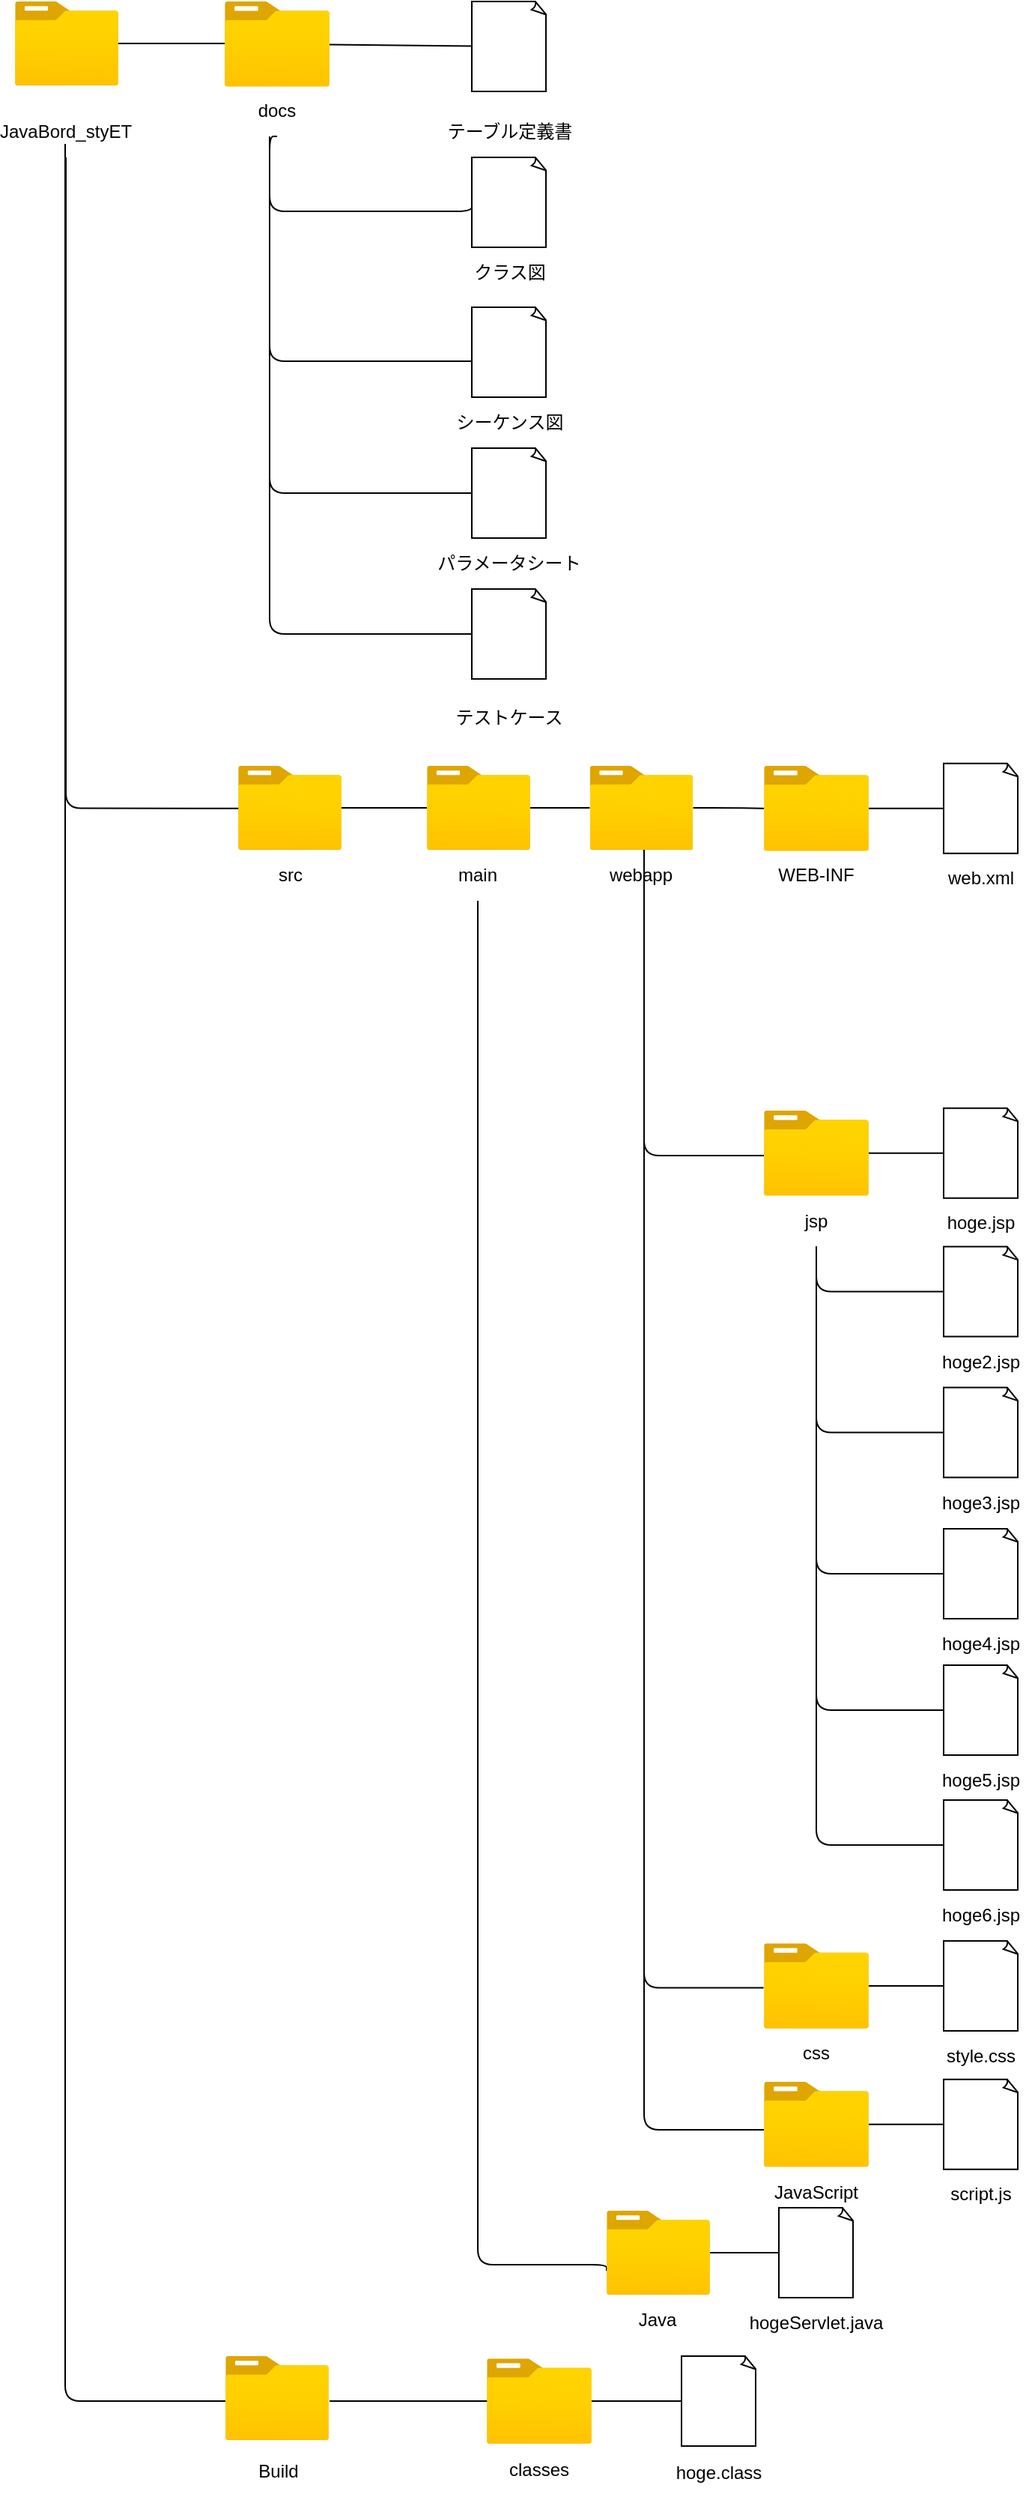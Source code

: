 <mxfile>
    <diagram id="VUF1cZ7XN0DzKbGDe-bg" name="ページ1">
        <mxGraphModel dx="1189" dy="634" grid="1" gridSize="10" guides="1" tooltips="1" connect="1" arrows="1" fold="1" page="1" pageScale="1" pageWidth="827" pageHeight="1169" math="0" shadow="0">
            <root>
                <mxCell id="0"/>
                <mxCell id="1" parent="0"/>
                <mxCell id="10" style="edgeStyle=none;html=1;endArrow=none;endFill=0;" parent="1" source="2" target="6" edge="1">
                    <mxGeometry relative="1" as="geometry">
                        <Array as="points">
                            <mxPoint x="210" y="118"/>
                        </Array>
                    </mxGeometry>
                </mxCell>
                <mxCell id="2" value="" style="aspect=fixed;html=1;points=[];align=center;image;fontSize=12;image=img/lib/azure2/general/Folder_Blank.svg;" parent="1" vertex="1">
                    <mxGeometry x="70" y="90" width="69" height="56.0" as="geometry"/>
                </mxCell>
                <mxCell id="44" style="edgeStyle=orthogonalEdgeStyle;html=1;entryX=0.006;entryY=0.506;entryDx=0;entryDy=0;entryPerimeter=0;endArrow=none;endFill=0;" parent="1" source="5" target="11" edge="1">
                    <mxGeometry relative="1" as="geometry">
                        <Array as="points">
                            <mxPoint x="104" y="628"/>
                        </Array>
                    </mxGeometry>
                </mxCell>
                <mxCell id="5" value="JavaBord_styET" style="text;html=1;strokeColor=none;fillColor=none;align=center;verticalAlign=middle;whiteSpace=wrap;rounded=0;" parent="1" vertex="1">
                    <mxGeometry x="69" y="160" width="70" height="34" as="geometry"/>
                </mxCell>
                <mxCell id="24" style="edgeStyle=none;html=1;endArrow=none;endFill=0;" parent="1" source="6" target="23" edge="1">
                    <mxGeometry relative="1" as="geometry"/>
                </mxCell>
                <mxCell id="6" value="" style="aspect=fixed;html=1;points=[];align=center;image;fontSize=12;image=img/lib/azure2/general/Folder_Blank.svg;" parent="1" vertex="1">
                    <mxGeometry x="210" y="90" width="70" height="56.81" as="geometry"/>
                </mxCell>
                <mxCell id="31" style="edgeStyle=orthogonalEdgeStyle;html=1;entryX=0;entryY=0.5;entryDx=0;entryDy=0;entryPerimeter=0;endArrow=none;endFill=0;" parent="1" source="8" target="30" edge="1">
                    <mxGeometry relative="1" as="geometry">
                        <Array as="points">
                            <mxPoint x="240" y="230"/>
                            <mxPoint x="375" y="230"/>
                        </Array>
                    </mxGeometry>
                </mxCell>
                <mxCell id="39" style="edgeStyle=orthogonalEdgeStyle;html=1;exitX=0.5;exitY=1;exitDx=0;exitDy=0;entryX=0;entryY=0.5;entryDx=0;entryDy=0;entryPerimeter=0;endArrow=none;endFill=0;" parent="1" source="8" target="36" edge="1">
                    <mxGeometry relative="1" as="geometry">
                        <Array as="points">
                            <mxPoint x="240" y="180"/>
                            <mxPoint x="240" y="418"/>
                        </Array>
                    </mxGeometry>
                </mxCell>
                <mxCell id="41" style="edgeStyle=orthogonalEdgeStyle;html=1;entryX=0;entryY=0.5;entryDx=0;entryDy=0;entryPerimeter=0;endArrow=none;endFill=0;" parent="1" source="8" target="40" edge="1">
                    <mxGeometry relative="1" as="geometry">
                        <Array as="points">
                            <mxPoint x="240" y="512"/>
                        </Array>
                    </mxGeometry>
                </mxCell>
                <mxCell id="99" style="edgeStyle=orthogonalEdgeStyle;html=1;exitX=0.5;exitY=1;exitDx=0;exitDy=0;endArrow=none;endFill=0;" parent="1" source="8" edge="1">
                    <mxGeometry relative="1" as="geometry">
                        <mxPoint x="245.049" y="180.073" as="targetPoint"/>
                    </mxGeometry>
                </mxCell>
                <mxCell id="8" value="docs" style="text;html=1;strokeColor=none;fillColor=none;align=center;verticalAlign=middle;whiteSpace=wrap;rounded=0;" parent="1" vertex="1">
                    <mxGeometry x="210" y="146" width="70" height="34" as="geometry"/>
                </mxCell>
                <mxCell id="47" style="edgeStyle=orthogonalEdgeStyle;html=1;endArrow=none;endFill=0;" parent="1" source="11" target="45" edge="1">
                    <mxGeometry relative="1" as="geometry"/>
                </mxCell>
                <mxCell id="11" value="" style="aspect=fixed;html=1;points=[];align=center;image;fontSize=12;image=img/lib/azure2/general/Folder_Blank.svg;" parent="1" vertex="1">
                    <mxGeometry x="219" y="600" width="69" height="56.0" as="geometry"/>
                </mxCell>
                <mxCell id="14" value="src" style="text;html=1;strokeColor=none;fillColor=none;align=center;verticalAlign=middle;whiteSpace=wrap;rounded=0;" parent="1" vertex="1">
                    <mxGeometry x="219" y="656" width="70" height="34" as="geometry"/>
                </mxCell>
                <mxCell id="23" value="" style="whiteSpace=wrap;html=1;shape=mxgraph.basic.document" parent="1" vertex="1">
                    <mxGeometry x="375" y="90" width="50" height="60" as="geometry"/>
                </mxCell>
                <mxCell id="25" value="テーブル定義書" style="text;html=1;strokeColor=none;fillColor=none;align=center;verticalAlign=middle;whiteSpace=wrap;rounded=0;" parent="1" vertex="1">
                    <mxGeometry x="352.5" y="160" width="95" height="34" as="geometry"/>
                </mxCell>
                <mxCell id="30" value="" style="whiteSpace=wrap;html=1;shape=mxgraph.basic.document" parent="1" vertex="1">
                    <mxGeometry x="375" y="194" width="50" height="60" as="geometry"/>
                </mxCell>
                <mxCell id="32" value="クラス図" style="text;html=1;strokeColor=none;fillColor=none;align=center;verticalAlign=middle;whiteSpace=wrap;rounded=0;" parent="1" vertex="1">
                    <mxGeometry x="352.5" y="254" width="95" height="34" as="geometry"/>
                </mxCell>
                <mxCell id="33" value="" style="whiteSpace=wrap;html=1;shape=mxgraph.basic.document" parent="1" vertex="1">
                    <mxGeometry x="375" y="294" width="50" height="60" as="geometry"/>
                </mxCell>
                <mxCell id="34" style="edgeStyle=orthogonalEdgeStyle;html=1;endArrow=none;endFill=0;" parent="1" target="33" edge="1">
                    <mxGeometry relative="1" as="geometry">
                        <mxPoint x="240" y="180" as="sourcePoint"/>
                        <mxPoint x="375" y="240" as="targetPoint"/>
                        <Array as="points">
                            <mxPoint x="240" y="180"/>
                            <mxPoint x="240" y="330"/>
                        </Array>
                    </mxGeometry>
                </mxCell>
                <mxCell id="35" value="シーケンス図" style="text;html=1;strokeColor=none;fillColor=none;align=center;verticalAlign=middle;whiteSpace=wrap;rounded=0;" parent="1" vertex="1">
                    <mxGeometry x="352.5" y="354" width="95" height="34" as="geometry"/>
                </mxCell>
                <mxCell id="36" value="" style="whiteSpace=wrap;html=1;shape=mxgraph.basic.document" parent="1" vertex="1">
                    <mxGeometry x="375" y="388" width="50" height="60" as="geometry"/>
                </mxCell>
                <mxCell id="37" value="パラメータシート" style="text;html=1;strokeColor=none;fillColor=none;align=center;verticalAlign=middle;whiteSpace=wrap;rounded=0;" parent="1" vertex="1">
                    <mxGeometry x="346.25" y="448" width="107.5" height="34" as="geometry"/>
                </mxCell>
                <mxCell id="40" value="" style="whiteSpace=wrap;html=1;shape=mxgraph.basic.document" parent="1" vertex="1">
                    <mxGeometry x="375" y="482" width="50" height="60" as="geometry"/>
                </mxCell>
                <mxCell id="42" value="テストケース" style="text;html=1;strokeColor=none;fillColor=none;align=center;verticalAlign=middle;whiteSpace=wrap;rounded=0;" parent="1" vertex="1">
                    <mxGeometry x="346.25" y="551" width="107.5" height="34" as="geometry"/>
                </mxCell>
                <mxCell id="52" style="edgeStyle=orthogonalEdgeStyle;html=1;endArrow=none;endFill=0;" parent="1" source="45" target="50" edge="1">
                    <mxGeometry relative="1" as="geometry"/>
                </mxCell>
                <mxCell id="45" value="" style="aspect=fixed;html=1;points=[];align=center;image;fontSize=12;image=img/lib/azure2/general/Folder_Blank.svg;" parent="1" vertex="1">
                    <mxGeometry x="345" y="600" width="69" height="56.0" as="geometry"/>
                </mxCell>
                <mxCell id="117" style="edgeStyle=orthogonalEdgeStyle;html=1;entryX=0;entryY=0.714;entryDx=0;entryDy=0;entryPerimeter=0;endArrow=none;endFill=0;" parent="1" source="49" target="113" edge="1">
                    <mxGeometry relative="1" as="geometry">
                        <Array as="points">
                            <mxPoint x="379" y="1600"/>
                            <mxPoint x="465" y="1600"/>
                        </Array>
                    </mxGeometry>
                </mxCell>
                <mxCell id="49" value="main" style="text;html=1;strokeColor=none;fillColor=none;align=center;verticalAlign=middle;whiteSpace=wrap;rounded=0;" parent="1" vertex="1">
                    <mxGeometry x="344" y="656" width="70" height="34" as="geometry"/>
                </mxCell>
                <mxCell id="54" style="edgeStyle=orthogonalEdgeStyle;html=1;endArrow=none;endFill=0;" parent="1" source="50" target="53" edge="1">
                    <mxGeometry relative="1" as="geometry"/>
                </mxCell>
                <mxCell id="102" style="edgeStyle=orthogonalEdgeStyle;html=1;entryX=-0.003;entryY=0.523;entryDx=0;entryDy=0;entryPerimeter=0;endArrow=none;endFill=0;" parent="1" source="50" target="101" edge="1">
                    <mxGeometry relative="1" as="geometry">
                        <Array as="points">
                            <mxPoint x="490" y="1415"/>
                        </Array>
                    </mxGeometry>
                </mxCell>
                <mxCell id="50" value="" style="aspect=fixed;html=1;points=[];align=center;image;fontSize=12;image=img/lib/azure2/general/Folder_Blank.svg;" parent="1" vertex="1">
                    <mxGeometry x="453.75" y="600" width="69" height="56.0" as="geometry"/>
                </mxCell>
                <mxCell id="75" style="edgeStyle=orthogonalEdgeStyle;html=1;endArrow=none;endFill=0;" parent="1" source="51" target="69" edge="1">
                    <mxGeometry relative="1" as="geometry">
                        <Array as="points">
                            <mxPoint x="490" y="860"/>
                        </Array>
                    </mxGeometry>
                </mxCell>
                <mxCell id="108" style="edgeStyle=orthogonalEdgeStyle;html=1;entryX=0;entryY=0.563;entryDx=0;entryDy=0;entryPerimeter=0;endArrow=none;endFill=0;" parent="1" source="51" target="107" edge="1">
                    <mxGeometry relative="1" as="geometry">
                        <Array as="points">
                            <mxPoint x="490" y="1510"/>
                        </Array>
                    </mxGeometry>
                </mxCell>
                <mxCell id="51" value="webapp" style="text;html=1;strokeColor=none;fillColor=none;align=center;verticalAlign=middle;whiteSpace=wrap;rounded=0;" parent="1" vertex="1">
                    <mxGeometry x="452.75" y="656" width="70" height="34" as="geometry"/>
                </mxCell>
                <mxCell id="57" style="edgeStyle=orthogonalEdgeStyle;html=1;entryX=0;entryY=0.5;entryDx=0;entryDy=0;entryPerimeter=0;endArrow=none;endFill=0;" parent="1" source="53" target="56" edge="1">
                    <mxGeometry relative="1" as="geometry"/>
                </mxCell>
                <mxCell id="53" value="" style="aspect=fixed;html=1;points=[];align=center;image;fontSize=12;image=img/lib/azure2/general/Folder_Blank.svg;" parent="1" vertex="1">
                    <mxGeometry x="570" y="600" width="70" height="56.81" as="geometry"/>
                </mxCell>
                <mxCell id="55" value="WEB-INF" style="text;html=1;strokeColor=none;fillColor=none;align=center;verticalAlign=middle;whiteSpace=wrap;rounded=0;" parent="1" vertex="1">
                    <mxGeometry x="570" y="656" width="70" height="34" as="geometry"/>
                </mxCell>
                <mxCell id="56" value="" style="whiteSpace=wrap;html=1;shape=mxgraph.basic.document" parent="1" vertex="1">
                    <mxGeometry x="690" y="598.41" width="50" height="60" as="geometry"/>
                </mxCell>
                <mxCell id="58" value="web.xml" style="text;html=1;strokeColor=none;fillColor=none;align=center;verticalAlign=middle;whiteSpace=wrap;rounded=0;" parent="1" vertex="1">
                    <mxGeometry x="680" y="658.41" width="70" height="34" as="geometry"/>
                </mxCell>
                <mxCell id="64" value="classes" style="text;html=1;strokeColor=none;fillColor=none;align=center;verticalAlign=middle;whiteSpace=wrap;rounded=0;" parent="1" vertex="1">
                    <mxGeometry x="385" y="1720.2" width="70" height="34" as="geometry"/>
                </mxCell>
                <mxCell id="68" value="hoge.class" style="text;html=1;strokeColor=none;fillColor=none;align=center;verticalAlign=middle;whiteSpace=wrap;rounded=0;" parent="1" vertex="1">
                    <mxGeometry x="505" y="1721.8" width="70" height="34" as="geometry"/>
                </mxCell>
                <mxCell id="78" style="edgeStyle=orthogonalEdgeStyle;html=1;endArrow=none;endFill=0;" parent="1" source="69" target="77" edge="1">
                    <mxGeometry relative="1" as="geometry"/>
                </mxCell>
                <mxCell id="69" value="" style="aspect=fixed;html=1;points=[];align=center;image;fontSize=12;image=img/lib/azure2/general/Folder_Blank.svg;" parent="1" vertex="1">
                    <mxGeometry x="570" y="830" width="70" height="56.81" as="geometry"/>
                </mxCell>
                <mxCell id="84" style="edgeStyle=orthogonalEdgeStyle;html=1;exitX=0.5;exitY=1;exitDx=0;exitDy=0;endArrow=none;endFill=0;" parent="1" source="73" target="82" edge="1">
                    <mxGeometry relative="1" as="geometry"/>
                </mxCell>
                <mxCell id="87" style="edgeStyle=orthogonalEdgeStyle;html=1;entryX=0;entryY=0.5;entryDx=0;entryDy=0;entryPerimeter=0;endArrow=none;endFill=0;" parent="1" source="73" target="85" edge="1">
                    <mxGeometry relative="1" as="geometry">
                        <Array as="points">
                            <mxPoint x="605" y="1045"/>
                        </Array>
                    </mxGeometry>
                </mxCell>
                <mxCell id="90" style="edgeStyle=orthogonalEdgeStyle;html=1;entryX=0;entryY=0.5;entryDx=0;entryDy=0;entryPerimeter=0;endArrow=none;endFill=0;" parent="1" source="73" target="88" edge="1">
                    <mxGeometry relative="1" as="geometry">
                        <Array as="points">
                            <mxPoint x="605" y="1139"/>
                        </Array>
                    </mxGeometry>
                </mxCell>
                <mxCell id="95" style="edgeStyle=orthogonalEdgeStyle;html=1;exitX=0.5;exitY=1;exitDx=0;exitDy=0;endArrow=none;endFill=0;" parent="1" source="73" target="91" edge="1">
                    <mxGeometry relative="1" as="geometry">
                        <Array as="points">
                            <mxPoint x="605" y="1230"/>
                        </Array>
                    </mxGeometry>
                </mxCell>
                <mxCell id="98" style="edgeStyle=orthogonalEdgeStyle;html=1;exitX=0.5;exitY=1;exitDx=0;exitDy=0;entryX=0;entryY=0.5;entryDx=0;entryDy=0;entryPerimeter=0;endArrow=none;endFill=0;" parent="1" source="73" target="96" edge="1">
                    <mxGeometry relative="1" as="geometry"/>
                </mxCell>
                <mxCell id="73" value="jsp" style="text;html=1;strokeColor=none;fillColor=none;align=center;verticalAlign=middle;whiteSpace=wrap;rounded=0;" parent="1" vertex="1">
                    <mxGeometry x="570" y="886.81" width="70" height="34" as="geometry"/>
                </mxCell>
                <mxCell id="77" value="" style="whiteSpace=wrap;html=1;shape=mxgraph.basic.document" parent="1" vertex="1">
                    <mxGeometry x="690" y="828.41" width="50" height="60" as="geometry"/>
                </mxCell>
                <mxCell id="81" value="hoge.jsp" style="text;html=1;strokeColor=none;fillColor=none;align=center;verticalAlign=middle;whiteSpace=wrap;rounded=0;" parent="1" vertex="1">
                    <mxGeometry x="680" y="888.41" width="70" height="34" as="geometry"/>
                </mxCell>
                <mxCell id="82" value="" style="whiteSpace=wrap;html=1;shape=mxgraph.basic.document" parent="1" vertex="1">
                    <mxGeometry x="690" y="920.81" width="50" height="60" as="geometry"/>
                </mxCell>
                <mxCell id="83" value="hoge2.jsp" style="text;html=1;strokeColor=none;fillColor=none;align=center;verticalAlign=middle;whiteSpace=wrap;rounded=0;" parent="1" vertex="1">
                    <mxGeometry x="680" y="980.81" width="70" height="34" as="geometry"/>
                </mxCell>
                <mxCell id="85" value="" style="whiteSpace=wrap;html=1;shape=mxgraph.basic.document" parent="1" vertex="1">
                    <mxGeometry x="690" y="1014.81" width="50" height="60" as="geometry"/>
                </mxCell>
                <mxCell id="86" value="hoge3.jsp" style="text;html=1;strokeColor=none;fillColor=none;align=center;verticalAlign=middle;whiteSpace=wrap;rounded=0;" parent="1" vertex="1">
                    <mxGeometry x="680" y="1074.81" width="70" height="34" as="geometry"/>
                </mxCell>
                <mxCell id="88" value="" style="whiteSpace=wrap;html=1;shape=mxgraph.basic.document" parent="1" vertex="1">
                    <mxGeometry x="690" y="1109" width="50" height="60" as="geometry"/>
                </mxCell>
                <mxCell id="89" value="hoge4.jsp" style="text;html=1;strokeColor=none;fillColor=none;align=center;verticalAlign=middle;whiteSpace=wrap;rounded=0;" parent="1" vertex="1">
                    <mxGeometry x="680" y="1169" width="70" height="34" as="geometry"/>
                </mxCell>
                <mxCell id="91" value="" style="whiteSpace=wrap;html=1;shape=mxgraph.basic.document" parent="1" vertex="1">
                    <mxGeometry x="690" y="1200" width="50" height="60" as="geometry"/>
                </mxCell>
                <mxCell id="94" value="hoge5.jsp" style="text;html=1;strokeColor=none;fillColor=none;align=center;verticalAlign=middle;whiteSpace=wrap;rounded=0;" parent="1" vertex="1">
                    <mxGeometry x="680" y="1260" width="70" height="34" as="geometry"/>
                </mxCell>
                <mxCell id="96" value="" style="whiteSpace=wrap;html=1;shape=mxgraph.basic.document" parent="1" vertex="1">
                    <mxGeometry x="690" y="1290" width="50" height="60" as="geometry"/>
                </mxCell>
                <mxCell id="97" value="hoge6.jsp" style="text;html=1;strokeColor=none;fillColor=none;align=center;verticalAlign=middle;whiteSpace=wrap;rounded=0;" parent="1" vertex="1">
                    <mxGeometry x="680" y="1350" width="70" height="34" as="geometry"/>
                </mxCell>
                <mxCell id="106" style="edgeStyle=orthogonalEdgeStyle;html=1;endArrow=none;endFill=0;" parent="1" source="101" target="104" edge="1">
                    <mxGeometry relative="1" as="geometry"/>
                </mxCell>
                <mxCell id="101" value="" style="aspect=fixed;html=1;points=[];align=center;image;fontSize=12;image=img/lib/azure2/general/Folder_Blank.svg;" parent="1" vertex="1">
                    <mxGeometry x="570" y="1385.59" width="70" height="56.81" as="geometry"/>
                </mxCell>
                <mxCell id="103" value="css" style="text;html=1;strokeColor=none;fillColor=none;align=center;verticalAlign=middle;whiteSpace=wrap;rounded=0;" parent="1" vertex="1">
                    <mxGeometry x="570" y="1442.4" width="70" height="34" as="geometry"/>
                </mxCell>
                <mxCell id="104" value="" style="whiteSpace=wrap;html=1;shape=mxgraph.basic.document" parent="1" vertex="1">
                    <mxGeometry x="690" y="1384" width="50" height="60" as="geometry"/>
                </mxCell>
                <mxCell id="105" value="style.css" style="text;html=1;strokeColor=none;fillColor=none;align=center;verticalAlign=middle;whiteSpace=wrap;rounded=0;" parent="1" vertex="1">
                    <mxGeometry x="680" y="1444" width="70" height="34" as="geometry"/>
                </mxCell>
                <mxCell id="111" style="edgeStyle=orthogonalEdgeStyle;html=1;entryX=0;entryY=0.5;entryDx=0;entryDy=0;entryPerimeter=0;endArrow=none;endFill=0;" parent="1" source="107" target="110" edge="1">
                    <mxGeometry relative="1" as="geometry"/>
                </mxCell>
                <mxCell id="107" value="" style="aspect=fixed;html=1;points=[];align=center;image;fontSize=12;image=img/lib/azure2/general/Folder_Blank.svg;" parent="1" vertex="1">
                    <mxGeometry x="570" y="1478" width="70" height="56.81" as="geometry"/>
                </mxCell>
                <mxCell id="109" value="JavaScript" style="text;html=1;strokeColor=none;fillColor=none;align=center;verticalAlign=middle;whiteSpace=wrap;rounded=0;" parent="1" vertex="1">
                    <mxGeometry x="570" y="1534.81" width="70" height="34" as="geometry"/>
                </mxCell>
                <mxCell id="110" value="" style="whiteSpace=wrap;html=1;shape=mxgraph.basic.document" parent="1" vertex="1">
                    <mxGeometry x="690" y="1476.4" width="50" height="60" as="geometry"/>
                </mxCell>
                <mxCell id="112" value="script.js" style="text;html=1;strokeColor=none;fillColor=none;align=center;verticalAlign=middle;whiteSpace=wrap;rounded=0;" parent="1" vertex="1">
                    <mxGeometry x="680" y="1536.4" width="70" height="34" as="geometry"/>
                </mxCell>
                <mxCell id="121" style="edgeStyle=orthogonalEdgeStyle;html=1;endArrow=none;endFill=0;" parent="1" source="113" target="120" edge="1">
                    <mxGeometry relative="1" as="geometry"/>
                </mxCell>
                <mxCell id="113" value="" style="aspect=fixed;html=1;points=[];align=center;image;fontSize=12;image=img/lib/azure2/general/Folder_Blank.svg;" parent="1" vertex="1">
                    <mxGeometry x="465" y="1564" width="69" height="56.0" as="geometry"/>
                </mxCell>
                <mxCell id="119" value="Java" style="text;html=1;strokeColor=none;fillColor=none;align=center;verticalAlign=middle;whiteSpace=wrap;rounded=0;" parent="1" vertex="1">
                    <mxGeometry x="464" y="1620" width="70" height="34" as="geometry"/>
                </mxCell>
                <mxCell id="120" value="" style="whiteSpace=wrap;html=1;shape=mxgraph.basic.document" parent="1" vertex="1">
                    <mxGeometry x="580" y="1562" width="50" height="60" as="geometry"/>
                </mxCell>
                <mxCell id="122" value="hogeServlet.java" style="text;html=1;strokeColor=none;fillColor=none;align=center;verticalAlign=middle;whiteSpace=wrap;rounded=0;" parent="1" vertex="1">
                    <mxGeometry x="570" y="1622" width="70" height="34" as="geometry"/>
                </mxCell>
                <mxCell id="124" value="" style="aspect=fixed;html=1;points=[];align=center;image;fontSize=12;image=img/lib/azure2/general/Folder_Blank.svg;" vertex="1" parent="1">
                    <mxGeometry x="210.5" y="1661" width="69" height="56.0" as="geometry"/>
                </mxCell>
                <mxCell id="125" style="edgeStyle=orthogonalEdgeStyle;html=1;endArrow=none;endFill=0;" edge="1" parent="1">
                    <mxGeometry relative="1" as="geometry">
                        <Array as="points">
                            <mxPoint x="103.5" y="1691"/>
                            <mxPoint x="210.5" y="1691"/>
                        </Array>
                        <mxPoint x="103.5" y="185" as="sourcePoint"/>
                        <mxPoint x="210.5" y="1691" as="targetPoint"/>
                    </mxGeometry>
                </mxCell>
                <mxCell id="126" value="Build" style="text;html=1;strokeColor=none;fillColor=none;align=center;verticalAlign=middle;whiteSpace=wrap;rounded=0;" vertex="1" parent="1">
                    <mxGeometry x="210.5" y="1721" width="70" height="34" as="geometry"/>
                </mxCell>
                <mxCell id="127" style="edgeStyle=orthogonalEdgeStyle;html=1;endArrow=none;endFill=0;" edge="1" parent="1">
                    <mxGeometry relative="1" as="geometry">
                        <Array as="points">
                            <mxPoint x="310" y="1690.59"/>
                        </Array>
                        <mxPoint x="280" y="1691" as="sourcePoint"/>
                        <mxPoint x="390" y="1691" as="targetPoint"/>
                    </mxGeometry>
                </mxCell>
                <mxCell id="128" style="edgeStyle=orthogonalEdgeStyle;html=1;endArrow=none;endFill=0;" edge="1" parent="1" source="129" target="130">
                    <mxGeometry relative="1" as="geometry"/>
                </mxCell>
                <mxCell id="129" value="" style="aspect=fixed;html=1;points=[];align=center;image;fontSize=12;image=img/lib/azure2/general/Folder_Blank.svg;" vertex="1" parent="1">
                    <mxGeometry x="385" y="1662.59" width="70" height="56.81" as="geometry"/>
                </mxCell>
                <mxCell id="130" value="" style="whiteSpace=wrap;html=1;shape=mxgraph.basic.document" vertex="1" parent="1">
                    <mxGeometry x="515" y="1661" width="50" height="60" as="geometry"/>
                </mxCell>
            </root>
        </mxGraphModel>
    </diagram>
</mxfile>